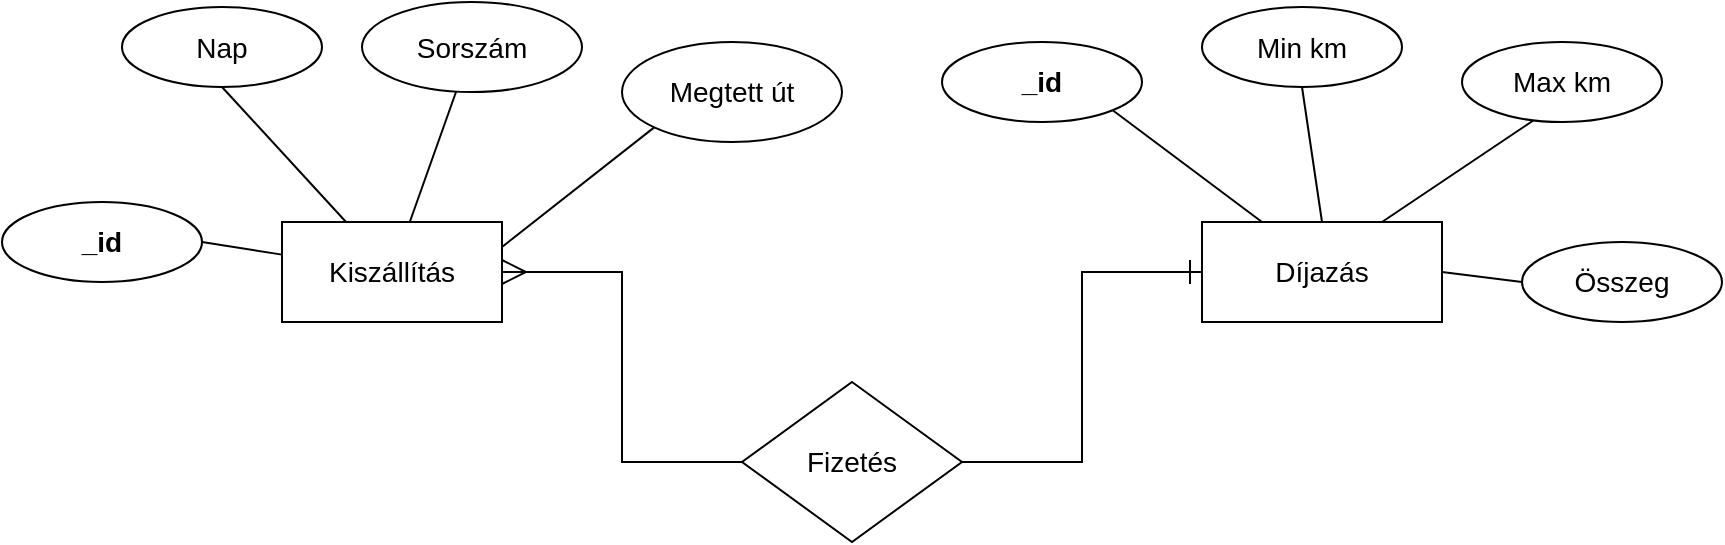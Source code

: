 <mxfile version="20.4.0" type="device"><diagram id="R2lEEEUBdFMjLlhIrx00" name="Page-1"><mxGraphModel dx="1422" dy="705" grid="1" gridSize="10" guides="1" tooltips="1" connect="1" arrows="1" fold="1" page="1" pageScale="1" pageWidth="850" pageHeight="1100" math="0" shadow="0" extFonts="Permanent Marker^https://fonts.googleapis.com/css?family=Permanent+Marker"><root><mxCell id="0"/><mxCell id="1" parent="0"/><mxCell id="Kp3X3O17dTrvOC4vKKKX-7" value="" style="edgeStyle=orthogonalEdgeStyle;rounded=0;orthogonalLoop=1;jettySize=auto;html=1;strokeColor=default;endArrow=none;endFill=0;entryX=0;entryY=0.5;entryDx=0;entryDy=0;startArrow=ERmany;startFill=0;endSize=11;startSize=10;" edge="1" parent="1" source="Kp3X3O17dTrvOC4vKKKX-1" target="Kp3X3O17dTrvOC4vKKKX-6"><mxGeometry relative="1" as="geometry"/></mxCell><mxCell id="Kp3X3O17dTrvOC4vKKKX-18" style="rounded=0;orthogonalLoop=1;jettySize=auto;html=1;entryX=0.5;entryY=1;entryDx=0;entryDy=0;strokeColor=default;fontSize=14;endArrow=none;endFill=0;" edge="1" parent="1" source="Kp3X3O17dTrvOC4vKKKX-1" target="Kp3X3O17dTrvOC4vKKKX-2"><mxGeometry relative="1" as="geometry"/></mxCell><mxCell id="Kp3X3O17dTrvOC4vKKKX-19" style="edgeStyle=none;rounded=0;orthogonalLoop=1;jettySize=auto;html=1;strokeColor=default;fontSize=14;endArrow=none;endFill=0;entryX=1;entryY=0.5;entryDx=0;entryDy=0;" edge="1" parent="1" source="Kp3X3O17dTrvOC4vKKKX-1" target="Kp3X3O17dTrvOC4vKKKX-13"><mxGeometry relative="1" as="geometry"><mxPoint x="130" y="220" as="targetPoint"/></mxGeometry></mxCell><mxCell id="Kp3X3O17dTrvOC4vKKKX-20" value="" style="edgeStyle=none;rounded=0;orthogonalLoop=1;jettySize=auto;html=1;strokeColor=default;fontSize=14;endArrow=none;endFill=0;" edge="1" parent="1" source="Kp3X3O17dTrvOC4vKKKX-1" target="Kp3X3O17dTrvOC4vKKKX-3"><mxGeometry relative="1" as="geometry"/></mxCell><mxCell id="Kp3X3O17dTrvOC4vKKKX-21" style="edgeStyle=none;rounded=0;orthogonalLoop=1;jettySize=auto;html=1;exitX=1;exitY=0.25;exitDx=0;exitDy=0;entryX=0;entryY=1;entryDx=0;entryDy=0;strokeColor=default;fontSize=14;endArrow=none;endFill=0;" edge="1" parent="1" source="Kp3X3O17dTrvOC4vKKKX-1" target="Kp3X3O17dTrvOC4vKKKX-4"><mxGeometry relative="1" as="geometry"/></mxCell><mxCell id="Kp3X3O17dTrvOC4vKKKX-1" value="&lt;font style=&quot;font-size: 14px;&quot;&gt;Kiszállítás&lt;/font&gt;" style="rounded=0;whiteSpace=wrap;html=1;" vertex="1" parent="1"><mxGeometry x="170" y="140" width="110" height="50" as="geometry"/></mxCell><mxCell id="Kp3X3O17dTrvOC4vKKKX-2" value="&lt;font style=&quot;font-size: 14px;&quot;&gt;Nap&lt;/font&gt;" style="ellipse;whiteSpace=wrap;html=1;" vertex="1" parent="1"><mxGeometry x="90" y="32.5" width="100" height="40" as="geometry"/></mxCell><mxCell id="Kp3X3O17dTrvOC4vKKKX-3" value="&lt;font style=&quot;font-size: 14px;&quot;&gt;Sorszám&lt;/font&gt;" style="ellipse;whiteSpace=wrap;html=1;" vertex="1" parent="1"><mxGeometry x="210" y="30" width="110" height="45" as="geometry"/></mxCell><mxCell id="Kp3X3O17dTrvOC4vKKKX-4" value="&lt;font style=&quot;font-size: 14px;&quot;&gt;Megtett út&lt;/font&gt;" style="ellipse;whiteSpace=wrap;html=1;" vertex="1" parent="1"><mxGeometry x="340" y="50" width="110" height="50" as="geometry"/></mxCell><mxCell id="Kp3X3O17dTrvOC4vKKKX-23" style="edgeStyle=none;rounded=0;orthogonalLoop=1;jettySize=auto;html=1;exitX=0.25;exitY=0;exitDx=0;exitDy=0;entryX=1;entryY=1;entryDx=0;entryDy=0;strokeColor=default;fontSize=14;endArrow=none;endFill=0;" edge="1" parent="1" source="Kp3X3O17dTrvOC4vKKKX-5" target="Kp3X3O17dTrvOC4vKKKX-12"><mxGeometry relative="1" as="geometry"/></mxCell><mxCell id="Kp3X3O17dTrvOC4vKKKX-24" style="edgeStyle=none;rounded=0;orthogonalLoop=1;jettySize=auto;html=1;exitX=0.5;exitY=0;exitDx=0;exitDy=0;entryX=0.5;entryY=1;entryDx=0;entryDy=0;strokeColor=default;fontSize=14;endArrow=none;endFill=0;" edge="1" parent="1" source="Kp3X3O17dTrvOC4vKKKX-5" target="Kp3X3O17dTrvOC4vKKKX-10"><mxGeometry relative="1" as="geometry"/></mxCell><mxCell id="Kp3X3O17dTrvOC4vKKKX-25" style="edgeStyle=none;rounded=0;orthogonalLoop=1;jettySize=auto;html=1;exitX=0.75;exitY=0;exitDx=0;exitDy=0;entryX=0.36;entryY=0.975;entryDx=0;entryDy=0;entryPerimeter=0;strokeColor=default;fontSize=14;endArrow=none;endFill=0;" edge="1" parent="1" source="Kp3X3O17dTrvOC4vKKKX-5" target="Kp3X3O17dTrvOC4vKKKX-11"><mxGeometry relative="1" as="geometry"/></mxCell><mxCell id="Kp3X3O17dTrvOC4vKKKX-26" style="edgeStyle=none;rounded=0;orthogonalLoop=1;jettySize=auto;html=1;exitX=1;exitY=0.5;exitDx=0;exitDy=0;entryX=0;entryY=0.5;entryDx=0;entryDy=0;strokeColor=default;fontSize=14;endArrow=none;endFill=0;" edge="1" parent="1" source="Kp3X3O17dTrvOC4vKKKX-5" target="Kp3X3O17dTrvOC4vKKKX-15"><mxGeometry relative="1" as="geometry"/></mxCell><mxCell id="Kp3X3O17dTrvOC4vKKKX-5" value="&lt;font style=&quot;font-size: 14px;&quot;&gt;Díjazás&lt;/font&gt;" style="rounded=0;whiteSpace=wrap;html=1;" vertex="1" parent="1"><mxGeometry x="630" y="140" width="120" height="50" as="geometry"/></mxCell><mxCell id="Kp3X3O17dTrvOC4vKKKX-8" style="edgeStyle=orthogonalEdgeStyle;rounded=0;orthogonalLoop=1;jettySize=auto;html=1;endArrow=ERone;endFill=0;entryX=0;entryY=0.5;entryDx=0;entryDy=0;startArrow=none;startFill=0;startSize=10;endSize=10;" edge="1" parent="1" source="Kp3X3O17dTrvOC4vKKKX-6" target="Kp3X3O17dTrvOC4vKKKX-5"><mxGeometry relative="1" as="geometry"/></mxCell><mxCell id="Kp3X3O17dTrvOC4vKKKX-6" value="&lt;font style=&quot;font-size: 14px;&quot;&gt;Fizetés&lt;/font&gt;" style="rhombus;whiteSpace=wrap;html=1;" vertex="1" parent="1"><mxGeometry x="400" y="220" width="110" height="80" as="geometry"/></mxCell><mxCell id="Kp3X3O17dTrvOC4vKKKX-10" value="&lt;font style=&quot;font-size: 14px;&quot;&gt;Min km&lt;/font&gt;" style="ellipse;whiteSpace=wrap;html=1;align=center;" vertex="1" parent="1"><mxGeometry x="630" y="32.5" width="100" height="40" as="geometry"/></mxCell><mxCell id="Kp3X3O17dTrvOC4vKKKX-11" value="&lt;font style=&quot;font-size: 14px;&quot;&gt;Max km&lt;/font&gt;" style="ellipse;whiteSpace=wrap;html=1;align=center;" vertex="1" parent="1"><mxGeometry x="760" y="50" width="100" height="40" as="geometry"/></mxCell><mxCell id="Kp3X3O17dTrvOC4vKKKX-12" value="&lt;b&gt;&lt;font style=&quot;font-size: 14px;&quot;&gt;_id&lt;/font&gt;&lt;/b&gt;" style="ellipse;whiteSpace=wrap;html=1;align=center;" vertex="1" parent="1"><mxGeometry x="500" y="50" width="100" height="40" as="geometry"/></mxCell><mxCell id="Kp3X3O17dTrvOC4vKKKX-13" value="&lt;b&gt;&lt;font style=&quot;font-size: 14px;&quot;&gt;_id&lt;/font&gt;&lt;/b&gt;" style="ellipse;whiteSpace=wrap;html=1;align=center;" vertex="1" parent="1"><mxGeometry x="30" y="130" width="100" height="40" as="geometry"/></mxCell><mxCell id="Kp3X3O17dTrvOC4vKKKX-15" value="&lt;font style=&quot;font-size: 14px;&quot;&gt;Összeg&lt;/font&gt;" style="ellipse;whiteSpace=wrap;html=1;align=center;" vertex="1" parent="1"><mxGeometry x="790" y="150" width="100" height="40" as="geometry"/></mxCell></root></mxGraphModel></diagram></mxfile>